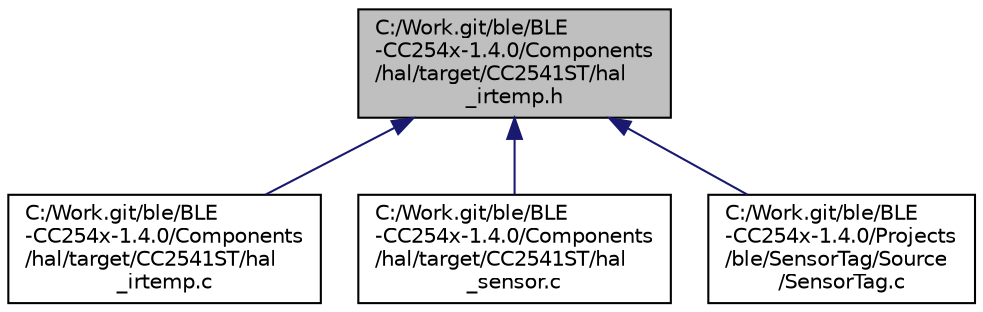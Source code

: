 digraph "C:/Work.git/ble/BLE-CC254x-1.4.0/Components/hal/target/CC2541ST/hal_irtemp.h"
{
  edge [fontname="Helvetica",fontsize="10",labelfontname="Helvetica",labelfontsize="10"];
  node [fontname="Helvetica",fontsize="10",shape=record];
  Node1 [label="C:/Work.git/ble/BLE\l-CC254x-1.4.0/Components\l/hal/target/CC2541ST/hal\l_irtemp.h",height=0.2,width=0.4,color="black", fillcolor="grey75", style="filled" fontcolor="black"];
  Node1 -> Node2 [dir="back",color="midnightblue",fontsize="10",style="solid",fontname="Helvetica"];
  Node2 [label="C:/Work.git/ble/BLE\l-CC254x-1.4.0/Components\l/hal/target/CC2541ST/hal\l_irtemp.c",height=0.2,width=0.4,color="black", fillcolor="white", style="filled",URL="$hal__irtemp_8c.html"];
  Node1 -> Node3 [dir="back",color="midnightblue",fontsize="10",style="solid",fontname="Helvetica"];
  Node3 [label="C:/Work.git/ble/BLE\l-CC254x-1.4.0/Components\l/hal/target/CC2541ST/hal\l_sensor.c",height=0.2,width=0.4,color="black", fillcolor="white", style="filled",URL="$hal__sensor_8c.html"];
  Node1 -> Node4 [dir="back",color="midnightblue",fontsize="10",style="solid",fontname="Helvetica"];
  Node4 [label="C:/Work.git/ble/BLE\l-CC254x-1.4.0/Projects\l/ble/SensorTag/Source\l/SensorTag.c",height=0.2,width=0.4,color="black", fillcolor="white", style="filled",URL="$_sensor_tag_8c.html"];
}

